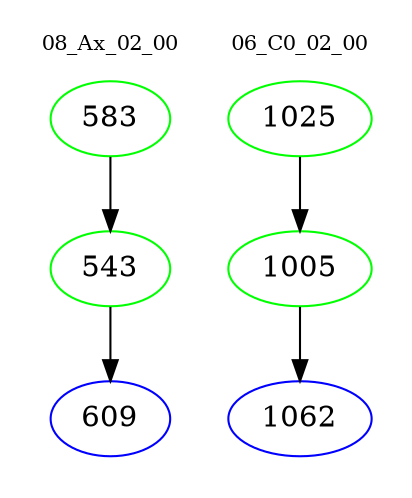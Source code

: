 digraph{
subgraph cluster_0 {
color = white
label = "08_Ax_02_00";
fontsize=10;
T0_583 [label="583", color="green"]
T0_583 -> T0_543 [color="black"]
T0_543 [label="543", color="green"]
T0_543 -> T0_609 [color="black"]
T0_609 [label="609", color="blue"]
}
subgraph cluster_1 {
color = white
label = "06_C0_02_00";
fontsize=10;
T1_1025 [label="1025", color="green"]
T1_1025 -> T1_1005 [color="black"]
T1_1005 [label="1005", color="green"]
T1_1005 -> T1_1062 [color="black"]
T1_1062 [label="1062", color="blue"]
}
}

